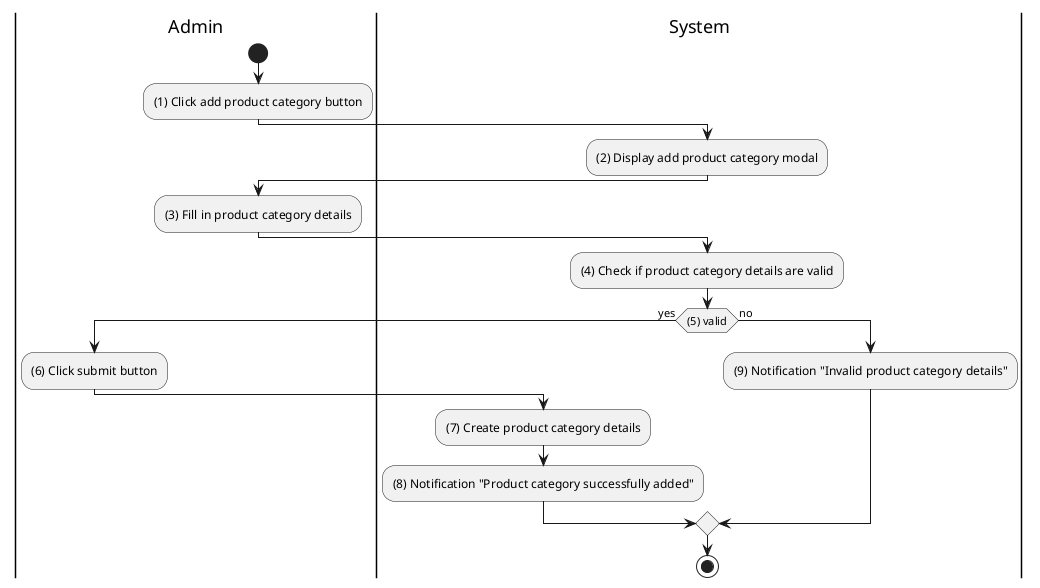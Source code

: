 @startuml Add product category
|Admin|
start
:(1) Click add product category button;
|System|
:(2) Display add product category modal;
|Admin|
:(3) Fill in product category details;
|System|
:(4) Check if product category details are valid;
if ((5) valid) then (yes)
|Admin|
:(6) Click submit button;
|System|
:(7) Create product category details;
:(8) Notification "Product category successfully added";
else (no)
|System|
:(9) Notification "Invalid product category details";
endif
stop
@enduml